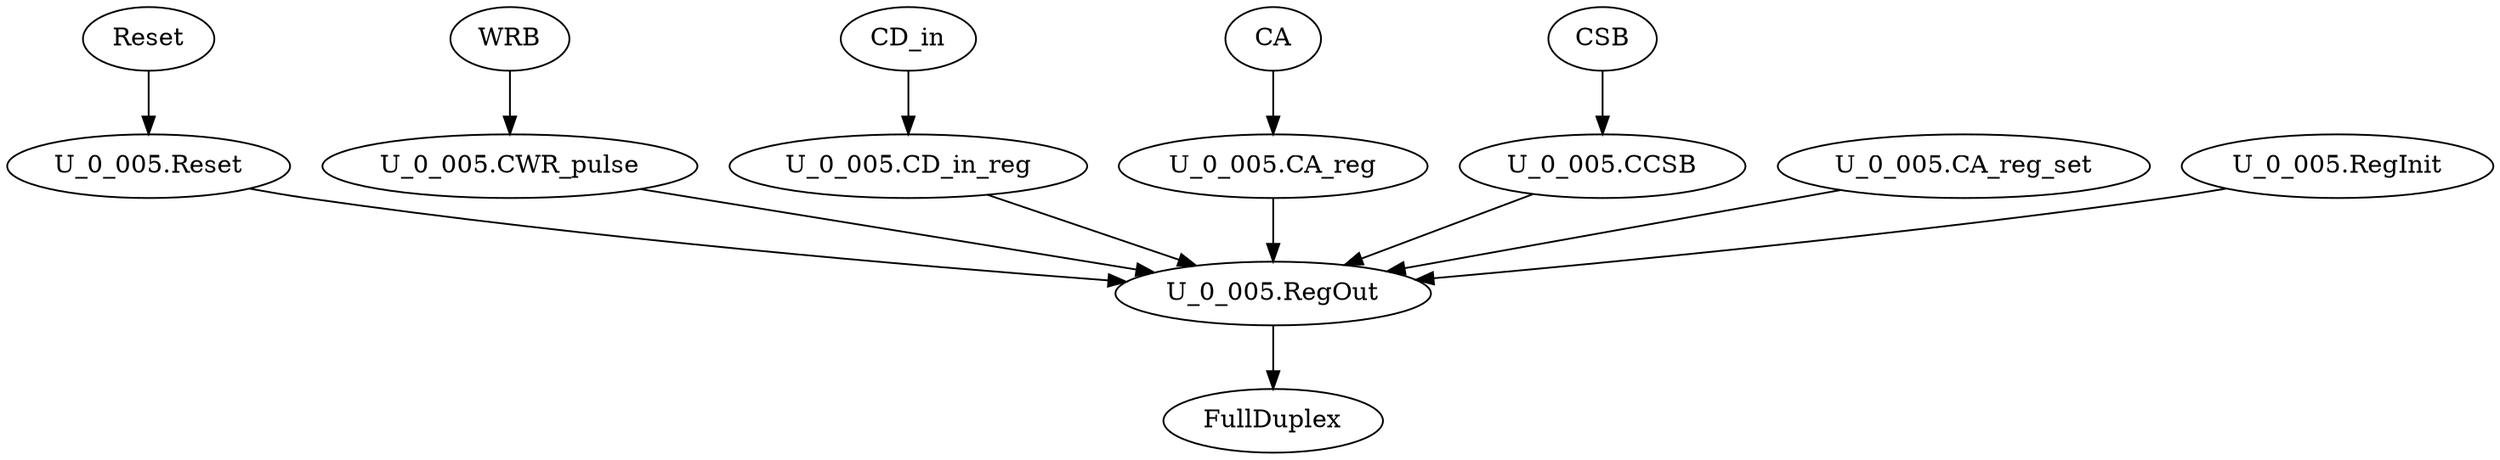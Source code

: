 strict digraph "" {
	Reset	 [complexity=1,
		importance=0.0308170945521,
		rank=0.0308170945521];
	"U_0_005.Reset"	 [complexity=1,
		importance=0.029063591725,
		rank=0.029063591725];
	Reset -> "U_0_005.Reset";
	FullDuplex	 [complexity=0,
		importance=0.00571852560641,
		rank=0.0];
	WRB	 [complexity=4,
		importance=0.0171685902472,
		rank=0.00429214756179];
	"U_0_005.CWR_pulse"	 [complexity=4,
		importance=0.01541508742,
		rank=0.00385377185501];
	WRB -> "U_0_005.CWR_pulse";
	CD_in	 [complexity=2,
		importance=0.0171830953522,
		rank=0.00859154767611];
	"U_0_005.CD_in_reg"	 [complexity=2,
		importance=0.0154295925251,
		rank=0.00771479626255];
	CD_in -> "U_0_005.CD_in_reg";
	"U_0_005.RegOut"	 [complexity=0,
		importance=0.0136486911662,
		rank=0.0];
	"U_0_005.CD_in_reg" -> "U_0_005.RegOut";
	CA	 [complexity=4,
		importance=0.0171685902472,
		rank=0.00429214756179];
	"U_0_005.CA_reg"	 [complexity=4,
		importance=0.01541508742,
		rank=0.00385377185501];
	CA -> "U_0_005.CA_reg";
	"U_0_005.RegOut" -> FullDuplex;
	CSB	 [complexity=4,
		importance=0.0171685902472,
		rank=0.00429214756179];
	"U_0_005.CCSB"	 [complexity=4,
		importance=0.01541508742,
		rank=0.00385377185501];
	CSB -> "U_0_005.CCSB";
	"U_0_005.CWR_pulse" -> "U_0_005.RegOut";
	"U_0_005.CA_reg_set"	 [complexity=4,
		importance=0.0154021939933,
		rank=0.00385054849833];
	"U_0_005.CA_reg_set" -> "U_0_005.RegOut";
	"U_0_005.RegInit"	 [complexity=2,
		importance=0.0154021939933,
		rank=0.00770109699667];
	"U_0_005.RegInit" -> "U_0_005.RegOut";
	"U_0_005.CA_reg" -> "U_0_005.RegOut";
	"U_0_005.Reset" -> "U_0_005.RegOut";
	"U_0_005.CCSB" -> "U_0_005.RegOut";
}
